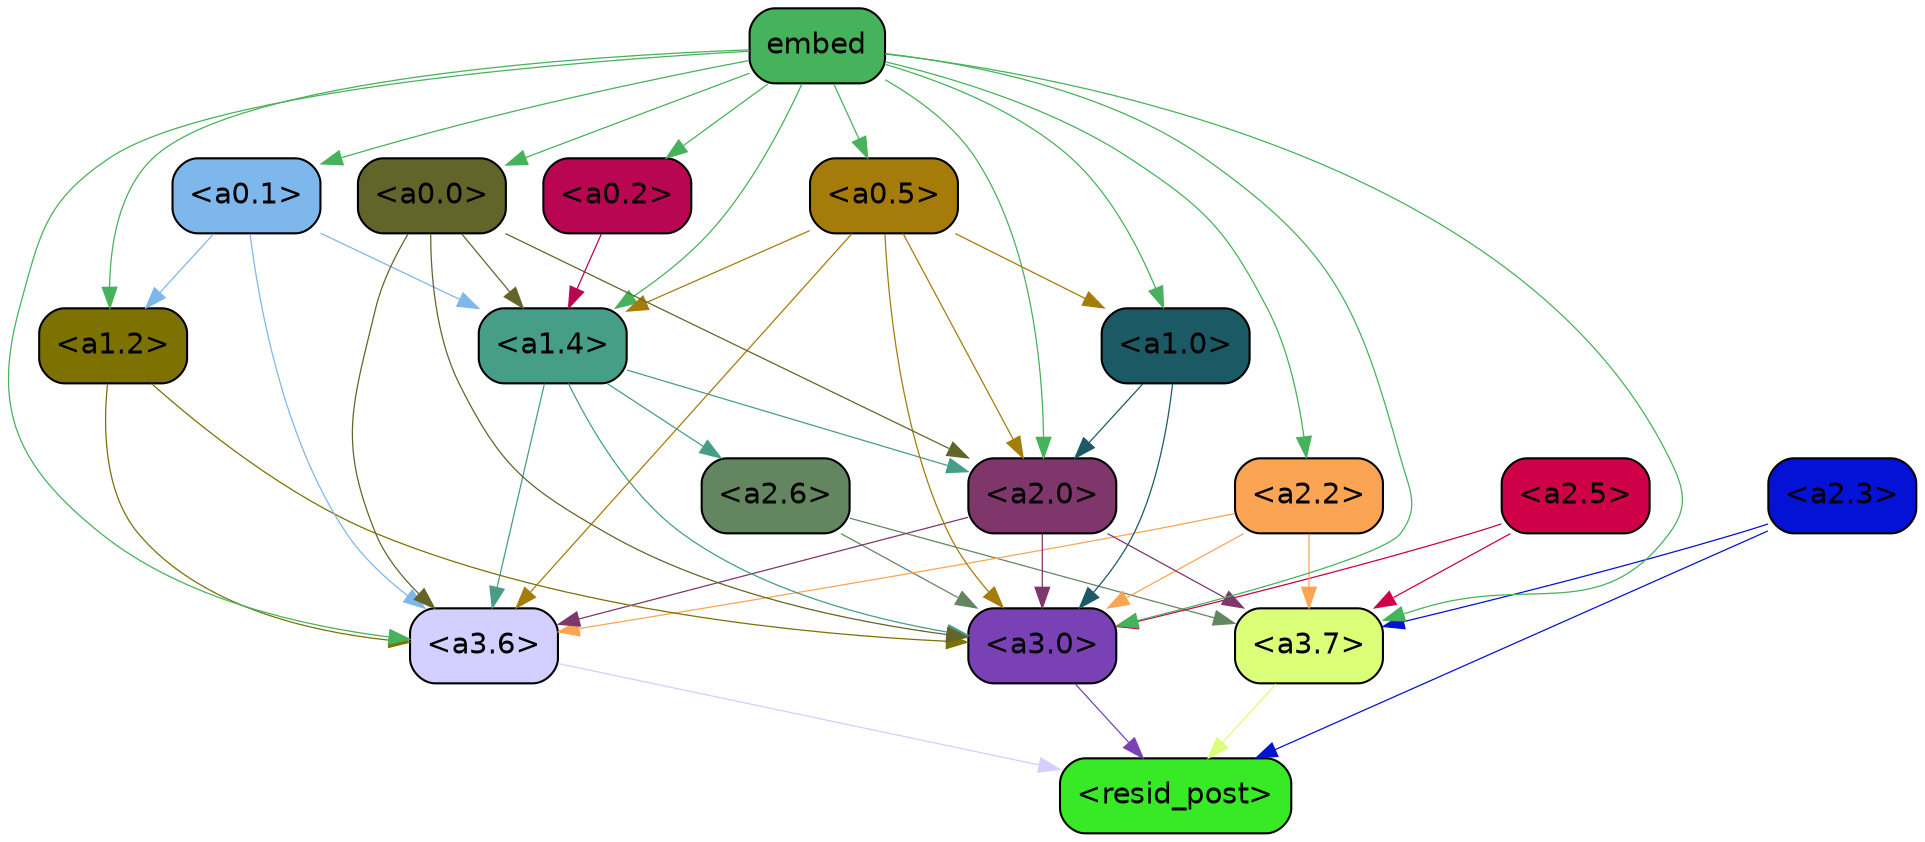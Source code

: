 strict digraph "" {
	graph [bgcolor=transparent,
		layout=dot,
		overlap=false,
		splines=true
	];
	"<a3.7>"	[color=black,
		fillcolor="#dbff78",
		fontname=Helvetica,
		shape=box,
		style="filled, rounded"];
	"<resid_post>"	[color=black,
		fillcolor="#37ea25",
		fontname=Helvetica,
		shape=box,
		style="filled, rounded"];
	"<a3.7>" -> "<resid_post>"	[color="#dbff78",
		penwidth=0.6];
	"<a3.6>"	[color=black,
		fillcolor="#d3d0ff",
		fontname=Helvetica,
		shape=box,
		style="filled, rounded"];
	"<a3.6>" -> "<resid_post>"	[color="#d3d0ff",
		penwidth=0.6];
	"<a3.0>"	[color=black,
		fillcolor="#7a41b4",
		fontname=Helvetica,
		shape=box,
		style="filled, rounded"];
	"<a3.0>" -> "<resid_post>"	[color="#7a41b4",
		penwidth=0.6];
	"<a2.3>"	[color=black,
		fillcolor="#0312d4",
		fontname=Helvetica,
		shape=box,
		style="filled, rounded"];
	"<a2.3>" -> "<a3.7>"	[color="#0312d4",
		penwidth=0.6];
	"<a2.3>" -> "<resid_post>"	[color="#0312d4",
		penwidth=0.6];
	"<a2.6>"	[color=black,
		fillcolor="#638560",
		fontname=Helvetica,
		shape=box,
		style="filled, rounded"];
	"<a2.6>" -> "<a3.7>"	[color="#638560",
		penwidth=0.6];
	"<a2.6>" -> "<a3.0>"	[color="#638560",
		penwidth=0.6];
	"<a2.5>"	[color=black,
		fillcolor="#ce0148",
		fontname=Helvetica,
		shape=box,
		style="filled, rounded"];
	"<a2.5>" -> "<a3.7>"	[color="#ce0148",
		penwidth=0.6];
	"<a2.5>" -> "<a3.0>"	[color="#ce0148",
		penwidth=0.6];
	"<a2.2>"	[color=black,
		fillcolor="#fba554",
		fontname=Helvetica,
		shape=box,
		style="filled, rounded"];
	"<a2.2>" -> "<a3.7>"	[color="#fba554",
		penwidth=0.6];
	"<a2.2>" -> "<a3.6>"	[color="#fba554",
		penwidth=0.6];
	"<a2.2>" -> "<a3.0>"	[color="#fba554",
		penwidth=0.6];
	"<a2.0>"	[color=black,
		fillcolor="#7e366b",
		fontname=Helvetica,
		shape=box,
		style="filled, rounded"];
	"<a2.0>" -> "<a3.7>"	[color="#7e366b",
		penwidth=0.6];
	"<a2.0>" -> "<a3.6>"	[color="#7e366b",
		penwidth=0.6];
	"<a2.0>" -> "<a3.0>"	[color="#7e366b",
		penwidth=0.6];
	"<a1.4>"	[color=black,
		fillcolor="#469e88",
		fontname=Helvetica,
		shape=box,
		style="filled, rounded"];
	"<a1.4>" -> "<a3.6>"	[color="#469e88",
		penwidth=0.6];
	"<a1.4>" -> "<a3.0>"	[color="#469e88",
		penwidth=0.6];
	"<a1.4>" -> "<a2.6>"	[color="#469e88",
		penwidth=0.6];
	"<a1.4>" -> "<a2.0>"	[color="#469e88",
		penwidth=0.6];
	"<a1.2>"	[color=black,
		fillcolor="#7c7101",
		fontname=Helvetica,
		shape=box,
		style="filled, rounded"];
	"<a1.2>" -> "<a3.6>"	[color="#7c7101",
		penwidth=0.6];
	"<a1.2>" -> "<a3.0>"	[color="#7c7101",
		penwidth=0.6];
	"<a0.1>"	[color=black,
		fillcolor="#7eb7eb",
		fontname=Helvetica,
		shape=box,
		style="filled, rounded"];
	"<a0.1>" -> "<a3.6>"	[color="#7eb7eb",
		penwidth=0.6];
	"<a0.1>" -> "<a1.4>"	[color="#7eb7eb",
		penwidth=0.6];
	"<a0.1>" -> "<a1.2>"	[color="#7eb7eb",
		penwidth=0.6];
	embed	[color=black,
		fillcolor="#46b25b",
		fontname=Helvetica,
		shape=box,
		style="filled, rounded"];
	embed -> "<a3.7>"	[color="#46b25b",
		penwidth=0.6];
	embed -> "<a3.6>"	[color="#46b25b",
		penwidth=0.6];
	embed -> "<a3.0>"	[color="#46b25b",
		penwidth=0.6];
	embed -> "<a2.2>"	[color="#46b25b",
		penwidth=0.6];
	embed -> "<a2.0>"	[color="#46b25b",
		penwidth=0.6];
	embed -> "<a1.4>"	[color="#46b25b",
		penwidth=0.6];
	embed -> "<a1.2>"	[color="#46b25b",
		penwidth=0.6];
	embed -> "<a0.1>"	[color="#46b25b",
		penwidth=0.6];
	"<a1.0>"	[color=black,
		fillcolor="#1b5a65",
		fontname=Helvetica,
		shape=box,
		style="filled, rounded"];
	embed -> "<a1.0>"	[color="#46b25b",
		penwidth=0.6];
	"<a0.5>"	[color=black,
		fillcolor="#a57c09",
		fontname=Helvetica,
		shape=box,
		style="filled, rounded"];
	embed -> "<a0.5>"	[color="#46b25b",
		penwidth=0.6];
	"<a0.0>"	[color=black,
		fillcolor="#63642a",
		fontname=Helvetica,
		shape=box,
		style="filled, rounded"];
	embed -> "<a0.0>"	[color="#46b25b",
		penwidth=0.6];
	"<a0.2>"	[color=black,
		fillcolor="#b80653",
		fontname=Helvetica,
		shape=box,
		style="filled, rounded"];
	embed -> "<a0.2>"	[color="#46b25b",
		penwidth=0.6];
	"<a1.0>" -> "<a3.0>"	[color="#1b5a65",
		penwidth=0.6];
	"<a1.0>" -> "<a2.0>"	[color="#1b5a65",
		penwidth=0.6];
	"<a0.5>" -> "<a3.6>"	[color="#a57c09",
		penwidth=0.6];
	"<a0.5>" -> "<a3.0>"	[color="#a57c09",
		penwidth=0.6];
	"<a0.5>" -> "<a2.0>"	[color="#a57c09",
		penwidth=0.6];
	"<a0.5>" -> "<a1.4>"	[color="#a57c09",
		penwidth=0.6];
	"<a0.5>" -> "<a1.0>"	[color="#a57c09",
		penwidth=0.6];
	"<a0.0>" -> "<a3.6>"	[color="#63642a",
		penwidth=0.6];
	"<a0.0>" -> "<a3.0>"	[color="#63642a",
		penwidth=0.6];
	"<a0.0>" -> "<a2.0>"	[color="#63642a",
		penwidth=0.6];
	"<a0.0>" -> "<a1.4>"	[color="#63642a",
		penwidth=0.6];
	"<a0.2>" -> "<a1.4>"	[color="#b80653",
		penwidth=0.6];
}
